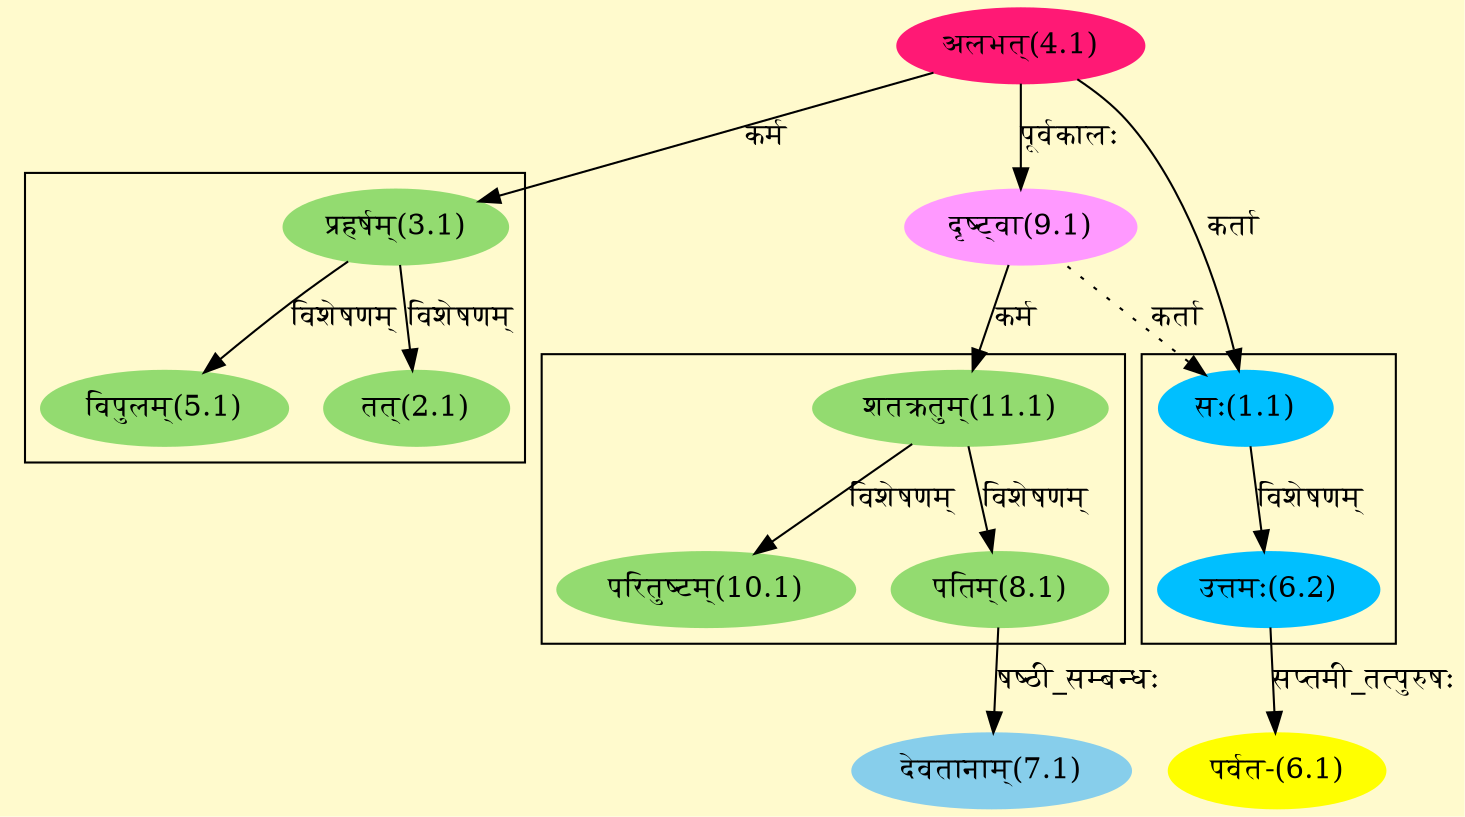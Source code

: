 digraph G{
rankdir=BT;
 compound=true;
 bgcolor="lemonchiffon1";

subgraph cluster_1{
Node2_1 [style=filled, color="#93DB70" label = "तत्(2.1)"]
Node3_1 [style=filled, color="#93DB70" label = "प्रहर्षम्(3.1)"]
Node5_1 [style=filled, color="#93DB70" label = "विपुलम्(5.1)"]

}

subgraph cluster_2{
Node6_2 [style=filled, color="#00BFFF" label = "उत्तमः(6.2)"]
Node1_1 [style=filled, color="#00BFFF" label = "सः(1.1)"]

}

subgraph cluster_3{
Node8_1 [style=filled, color="#93DB70" label = "पतिम्(8.1)"]
Node11_1 [style=filled, color="#93DB70" label = "शतक्रतुम्(11.1)"]
Node10_1 [style=filled, color="#93DB70" label = "परितुष्टम्(10.1)"]

}
Node1_1 [style=filled, color="#00BFFF" label = "सः(1.1)"]
Node4_1 [style=filled, color="#FF1975" label = "अलभत्(4.1)"]
Node9_1 [style=filled, color="#FF99FF" label = "दृष्ट्वा(9.1)"]
Node3_1 [style=filled, color="#93DB70" label = "प्रहर्षम्(3.1)"]
Node [style=filled, color="" label = "()"]
Node6_1 [style=filled, color="#FFFF00" label = "पर्वत-(6.1)"]
Node6_2 [style=filled, color="#00BFFF" label = "उत्तमः(6.2)"]
Node7_1 [style=filled, color="#87CEEB" label = "देवतानाम्(7.1)"]
Node8_1 [style=filled, color="#93DB70" label = "पतिम्(8.1)"]
Node11_1 [style=filled, color="#93DB70" label = "शतक्रतुम्(11.1)"]
/* Start of Relations section */

Node1_1 -> Node4_1 [  label="कर्ता"  dir="back" ]
Node1_1 -> Node9_1 [ style=dotted label="कर्ता"  dir="back" ]
Node2_1 -> Node3_1 [  label="विशेषणम्"  dir="back" ]
Node3_1 -> Node4_1 [  label="कर्म"  dir="back" ]
Node5_1 -> Node3_1 [  label="विशेषणम्"  dir="back" ]
Node6_1 -> Node6_2 [  label="सप्तमी_तत्पुरुषः"  dir="back" ]
Node6_2 -> Node1_1 [  label="विशेषणम्"  dir="back" ]
Node7_1 -> Node8_1 [  label="षष्ठी_सम्बन्धः"  dir="back" ]
Node8_1 -> Node11_1 [  label="विशेषणम्"  dir="back" ]
Node9_1 -> Node4_1 [  label="पूर्वकालः"  dir="back" ]
Node10_1 -> Node11_1 [  label="विशेषणम्"  dir="back" ]
Node11_1 -> Node9_1 [  label="कर्म"  dir="back" ]
}
